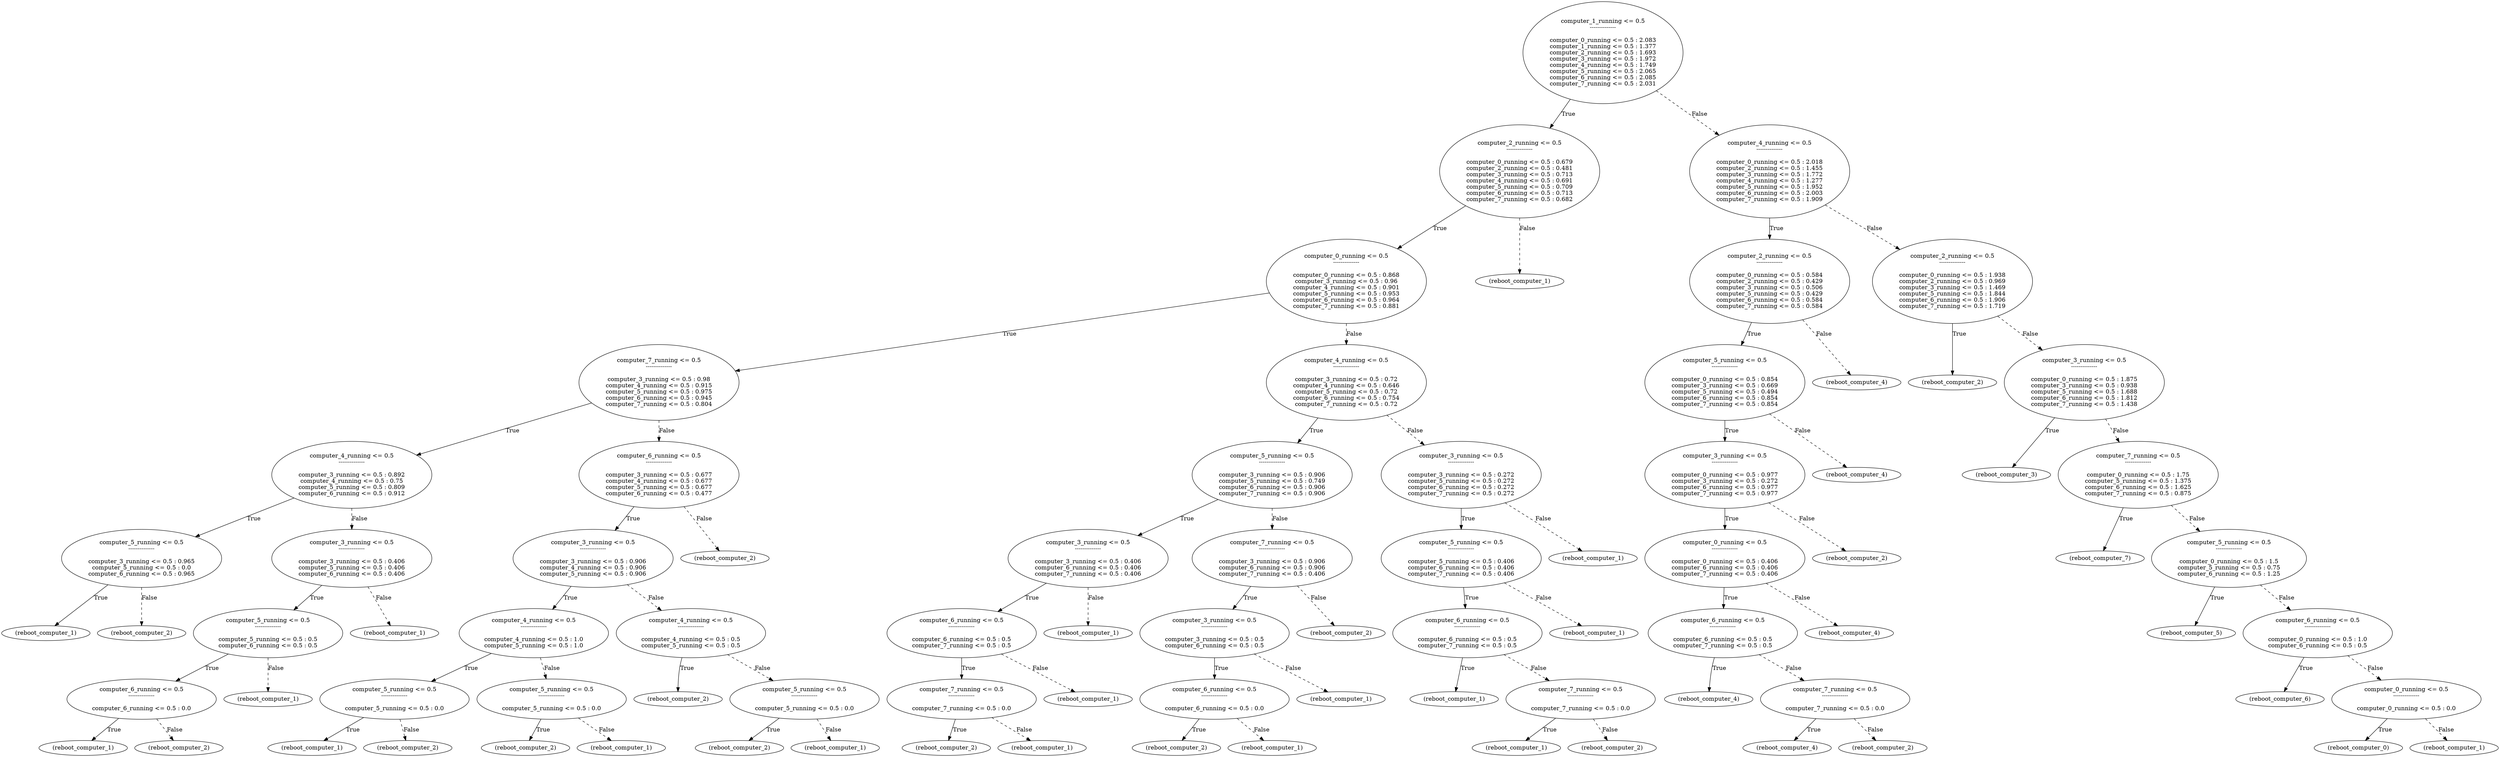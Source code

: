 digraph {
0 [label="computer_1_running <= 0.5
--------------

computer_0_running <= 0.5 : 2.083
computer_1_running <= 0.5 : 1.377
computer_2_running <= 0.5 : 1.693
computer_3_running <= 0.5 : 1.972
computer_4_running <= 0.5 : 1.749
computer_5_running <= 0.5 : 2.065
computer_6_running <= 0.5 : 2.085
computer_7_running <= 0.5 : 2.031"];
1 [label="computer_2_running <= 0.5
--------------

computer_0_running <= 0.5 : 0.679
computer_2_running <= 0.5 : 0.481
computer_3_running <= 0.5 : 0.713
computer_4_running <= 0.5 : 0.691
computer_5_running <= 0.5 : 0.709
computer_6_running <= 0.5 : 0.713
computer_7_running <= 0.5 : 0.682"];
2 [label="computer_0_running <= 0.5
--------------

computer_0_running <= 0.5 : 0.868
computer_3_running <= 0.5 : 0.96
computer_4_running <= 0.5 : 0.901
computer_5_running <= 0.5 : 0.953
computer_6_running <= 0.5 : 0.964
computer_7_running <= 0.5 : 0.881"];
3 [label="computer_7_running <= 0.5
--------------

computer_3_running <= 0.5 : 0.98
computer_4_running <= 0.5 : 0.915
computer_5_running <= 0.5 : 0.975
computer_6_running <= 0.5 : 0.945
computer_7_running <= 0.5 : 0.804"];
4 [label="computer_4_running <= 0.5
--------------

computer_3_running <= 0.5 : 0.892
computer_4_running <= 0.5 : 0.75
computer_5_running <= 0.5 : 0.809
computer_6_running <= 0.5 : 0.912"];
5 [label="computer_5_running <= 0.5
--------------

computer_3_running <= 0.5 : 0.965
computer_5_running <= 0.5 : 0.0
computer_6_running <= 0.5 : 0.965"];
6 [label="(reboot_computer_1)"];
5 -> 6 [label="True"];
7 [label="(reboot_computer_2)"];
5 -> 7 [style="dashed", label="False"];
4 -> 5 [label="True"];
8 [label="computer_3_running <= 0.5
--------------

computer_3_running <= 0.5 : 0.406
computer_5_running <= 0.5 : 0.406
computer_6_running <= 0.5 : 0.406"];
9 [label="computer_5_running <= 0.5
--------------

computer_5_running <= 0.5 : 0.5
computer_6_running <= 0.5 : 0.5"];
10 [label="computer_6_running <= 0.5
--------------

computer_6_running <= 0.5 : 0.0"];
11 [label="(reboot_computer_1)"];
10 -> 11 [label="True"];
12 [label="(reboot_computer_2)"];
10 -> 12 [style="dashed", label="False"];
9 -> 10 [label="True"];
13 [label="(reboot_computer_1)"];
9 -> 13 [style="dashed", label="False"];
8 -> 9 [label="True"];
14 [label="(reboot_computer_1)"];
8 -> 14 [style="dashed", label="False"];
4 -> 8 [style="dashed", label="False"];
3 -> 4 [label="True"];
15 [label="computer_6_running <= 0.5
--------------

computer_3_running <= 0.5 : 0.677
computer_4_running <= 0.5 : 0.677
computer_5_running <= 0.5 : 0.677
computer_6_running <= 0.5 : 0.477"];
16 [label="computer_3_running <= 0.5
--------------

computer_3_running <= 0.5 : 0.906
computer_4_running <= 0.5 : 0.906
computer_5_running <= 0.5 : 0.906"];
17 [label="computer_4_running <= 0.5
--------------

computer_4_running <= 0.5 : 1.0
computer_5_running <= 0.5 : 1.0"];
18 [label="computer_5_running <= 0.5
--------------

computer_5_running <= 0.5 : 0.0"];
19 [label="(reboot_computer_1)"];
18 -> 19 [label="True"];
20 [label="(reboot_computer_2)"];
18 -> 20 [style="dashed", label="False"];
17 -> 18 [label="True"];
21 [label="computer_5_running <= 0.5
--------------

computer_5_running <= 0.5 : 0.0"];
22 [label="(reboot_computer_2)"];
21 -> 22 [label="True"];
23 [label="(reboot_computer_1)"];
21 -> 23 [style="dashed", label="False"];
17 -> 21 [style="dashed", label="False"];
16 -> 17 [label="True"];
24 [label="computer_4_running <= 0.5
--------------

computer_4_running <= 0.5 : 0.5
computer_5_running <= 0.5 : 0.5"];
25 [label="(reboot_computer_2)"];
24 -> 25 [label="True"];
26 [label="computer_5_running <= 0.5
--------------

computer_5_running <= 0.5 : 0.0"];
27 [label="(reboot_computer_2)"];
26 -> 27 [label="True"];
28 [label="(reboot_computer_1)"];
26 -> 28 [style="dashed", label="False"];
24 -> 26 [style="dashed", label="False"];
16 -> 24 [style="dashed", label="False"];
15 -> 16 [label="True"];
29 [label="(reboot_computer_2)"];
15 -> 29 [style="dashed", label="False"];
3 -> 15 [style="dashed", label="False"];
2 -> 3 [label="True"];
30 [label="computer_4_running <= 0.5
--------------

computer_3_running <= 0.5 : 0.72
computer_4_running <= 0.5 : 0.646
computer_5_running <= 0.5 : 0.72
computer_6_running <= 0.5 : 0.754
computer_7_running <= 0.5 : 0.72"];
31 [label="computer_5_running <= 0.5
--------------

computer_3_running <= 0.5 : 0.906
computer_5_running <= 0.5 : 0.749
computer_6_running <= 0.5 : 0.906
computer_7_running <= 0.5 : 0.906"];
32 [label="computer_3_running <= 0.5
--------------

computer_3_running <= 0.5 : 0.406
computer_6_running <= 0.5 : 0.406
computer_7_running <= 0.5 : 0.406"];
33 [label="computer_6_running <= 0.5
--------------

computer_6_running <= 0.5 : 0.5
computer_7_running <= 0.5 : 0.5"];
34 [label="computer_7_running <= 0.5
--------------

computer_7_running <= 0.5 : 0.0"];
35 [label="(reboot_computer_2)"];
34 -> 35 [label="True"];
36 [label="(reboot_computer_1)"];
34 -> 36 [style="dashed", label="False"];
33 -> 34 [label="True"];
37 [label="(reboot_computer_1)"];
33 -> 37 [style="dashed", label="False"];
32 -> 33 [label="True"];
38 [label="(reboot_computer_1)"];
32 -> 38 [style="dashed", label="False"];
31 -> 32 [label="True"];
39 [label="computer_7_running <= 0.5
--------------

computer_3_running <= 0.5 : 0.906
computer_6_running <= 0.5 : 0.906
computer_7_running <= 0.5 : 0.406"];
40 [label="computer_3_running <= 0.5
--------------

computer_3_running <= 0.5 : 0.5
computer_6_running <= 0.5 : 0.5"];
41 [label="computer_6_running <= 0.5
--------------

computer_6_running <= 0.5 : 0.0"];
42 [label="(reboot_computer_2)"];
41 -> 42 [label="True"];
43 [label="(reboot_computer_1)"];
41 -> 43 [style="dashed", label="False"];
40 -> 41 [label="True"];
44 [label="(reboot_computer_1)"];
40 -> 44 [style="dashed", label="False"];
39 -> 40 [label="True"];
45 [label="(reboot_computer_2)"];
39 -> 45 [style="dashed", label="False"];
31 -> 39 [style="dashed", label="False"];
30 -> 31 [label="True"];
46 [label="computer_3_running <= 0.5
--------------

computer_3_running <= 0.5 : 0.272
computer_5_running <= 0.5 : 0.272
computer_6_running <= 0.5 : 0.272
computer_7_running <= 0.5 : 0.272"];
47 [label="computer_5_running <= 0.5
--------------

computer_5_running <= 0.5 : 0.406
computer_6_running <= 0.5 : 0.406
computer_7_running <= 0.5 : 0.406"];
48 [label="computer_6_running <= 0.5
--------------

computer_6_running <= 0.5 : 0.5
computer_7_running <= 0.5 : 0.5"];
49 [label="(reboot_computer_1)"];
48 -> 49 [label="True"];
50 [label="computer_7_running <= 0.5
--------------

computer_7_running <= 0.5 : 0.0"];
51 [label="(reboot_computer_1)"];
50 -> 51 [label="True"];
52 [label="(reboot_computer_2)"];
50 -> 52 [style="dashed", label="False"];
48 -> 50 [style="dashed", label="False"];
47 -> 48 [label="True"];
53 [label="(reboot_computer_1)"];
47 -> 53 [style="dashed", label="False"];
46 -> 47 [label="True"];
54 [label="(reboot_computer_1)"];
46 -> 54 [style="dashed", label="False"];
30 -> 46 [style="dashed", label="False"];
2 -> 30 [style="dashed", label="False"];
1 -> 2 [label="True"];
55 [label="(reboot_computer_1)"];
1 -> 55 [style="dashed", label="False"];
0 -> 1 [label="True"];
56 [label="computer_4_running <= 0.5
--------------

computer_0_running <= 0.5 : 2.018
computer_2_running <= 0.5 : 1.455
computer_3_running <= 0.5 : 1.772
computer_4_running <= 0.5 : 1.277
computer_5_running <= 0.5 : 1.952
computer_6_running <= 0.5 : 2.003
computer_7_running <= 0.5 : 1.909"];
57 [label="computer_2_running <= 0.5
--------------

computer_0_running <= 0.5 : 0.584
computer_2_running <= 0.5 : 0.429
computer_3_running <= 0.5 : 0.506
computer_5_running <= 0.5 : 0.429
computer_6_running <= 0.5 : 0.584
computer_7_running <= 0.5 : 0.584"];
58 [label="computer_5_running <= 0.5
--------------

computer_0_running <= 0.5 : 0.854
computer_3_running <= 0.5 : 0.669
computer_5_running <= 0.5 : 0.494
computer_6_running <= 0.5 : 0.854
computer_7_running <= 0.5 : 0.854"];
59 [label="computer_3_running <= 0.5
--------------

computer_0_running <= 0.5 : 0.977
computer_3_running <= 0.5 : 0.272
computer_6_running <= 0.5 : 0.977
computer_7_running <= 0.5 : 0.977"];
60 [label="computer_0_running <= 0.5
--------------

computer_0_running <= 0.5 : 0.406
computer_6_running <= 0.5 : 0.406
computer_7_running <= 0.5 : 0.406"];
61 [label="computer_6_running <= 0.5
--------------

computer_6_running <= 0.5 : 0.5
computer_7_running <= 0.5 : 0.5"];
62 [label="(reboot_computer_4)"];
61 -> 62 [label="True"];
63 [label="computer_7_running <= 0.5
--------------

computer_7_running <= 0.5 : 0.0"];
64 [label="(reboot_computer_4)"];
63 -> 64 [label="True"];
65 [label="(reboot_computer_2)"];
63 -> 65 [style="dashed", label="False"];
61 -> 63 [style="dashed", label="False"];
60 -> 61 [label="True"];
66 [label="(reboot_computer_4)"];
60 -> 66 [style="dashed", label="False"];
59 -> 60 [label="True"];
67 [label="(reboot_computer_2)"];
59 -> 67 [style="dashed", label="False"];
58 -> 59 [label="True"];
68 [label="(reboot_computer_4)"];
58 -> 68 [style="dashed", label="False"];
57 -> 58 [label="True"];
69 [label="(reboot_computer_4)"];
57 -> 69 [style="dashed", label="False"];
56 -> 57 [label="True"];
70 [label="computer_2_running <= 0.5
--------------

computer_0_running <= 0.5 : 1.938
computer_2_running <= 0.5 : 0.969
computer_3_running <= 0.5 : 1.469
computer_5_running <= 0.5 : 1.844
computer_6_running <= 0.5 : 1.906
computer_7_running <= 0.5 : 1.719"];
71 [label="(reboot_computer_2)"];
70 -> 71 [label="True"];
72 [label="computer_3_running <= 0.5
--------------

computer_0_running <= 0.5 : 1.875
computer_3_running <= 0.5 : 0.938
computer_5_running <= 0.5 : 1.688
computer_6_running <= 0.5 : 1.812
computer_7_running <= 0.5 : 1.438"];
73 [label="(reboot_computer_3)"];
72 -> 73 [label="True"];
74 [label="computer_7_running <= 0.5
--------------

computer_0_running <= 0.5 : 1.75
computer_5_running <= 0.5 : 1.375
computer_6_running <= 0.5 : 1.625
computer_7_running <= 0.5 : 0.875"];
75 [label="(reboot_computer_7)"];
74 -> 75 [label="True"];
76 [label="computer_5_running <= 0.5
--------------

computer_0_running <= 0.5 : 1.5
computer_5_running <= 0.5 : 0.75
computer_6_running <= 0.5 : 1.25"];
77 [label="(reboot_computer_5)"];
76 -> 77 [label="True"];
78 [label="computer_6_running <= 0.5
--------------

computer_0_running <= 0.5 : 1.0
computer_6_running <= 0.5 : 0.5"];
79 [label="(reboot_computer_6)"];
78 -> 79 [label="True"];
80 [label="computer_0_running <= 0.5
--------------

computer_0_running <= 0.5 : 0.0"];
81 [label="(reboot_computer_0)"];
80 -> 81 [label="True"];
82 [label="(reboot_computer_1)"];
80 -> 82 [style="dashed", label="False"];
78 -> 80 [style="dashed", label="False"];
76 -> 78 [style="dashed", label="False"];
74 -> 76 [style="dashed", label="False"];
72 -> 74 [style="dashed", label="False"];
70 -> 72 [style="dashed", label="False"];
56 -> 70 [style="dashed", label="False"];
0 -> 56 [style="dashed", label="False"];

}